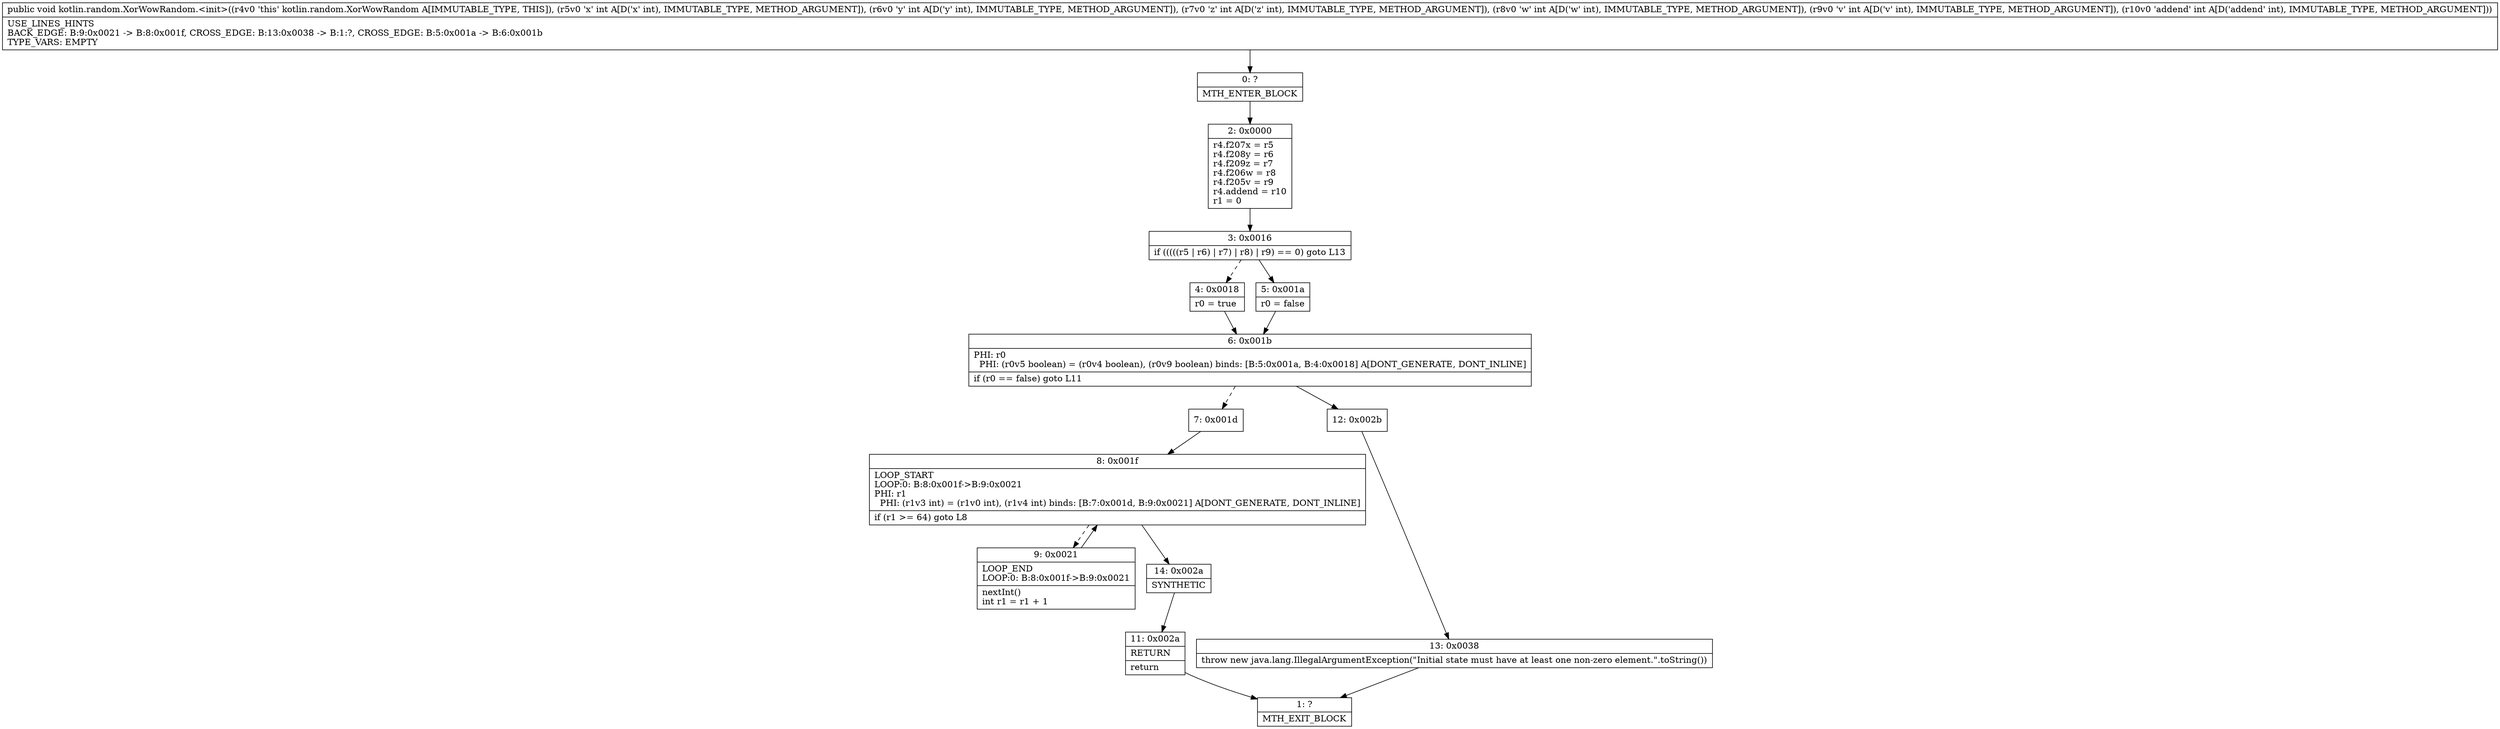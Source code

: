digraph "CFG forkotlin.random.XorWowRandom.\<init\>(IIIIII)V" {
Node_0 [shape=record,label="{0\:\ ?|MTH_ENTER_BLOCK\l}"];
Node_2 [shape=record,label="{2\:\ 0x0000|r4.f207x = r5\lr4.f208y = r6\lr4.f209z = r7\lr4.f206w = r8\lr4.f205v = r9\lr4.addend = r10\lr1 = 0\l}"];
Node_3 [shape=record,label="{3\:\ 0x0016|if (((((r5 \| r6) \| r7) \| r8) \| r9) == 0) goto L13\l}"];
Node_4 [shape=record,label="{4\:\ 0x0018|r0 = true\l}"];
Node_6 [shape=record,label="{6\:\ 0x001b|PHI: r0 \l  PHI: (r0v5 boolean) = (r0v4 boolean), (r0v9 boolean) binds: [B:5:0x001a, B:4:0x0018] A[DONT_GENERATE, DONT_INLINE]\l|if (r0 == false) goto L11\l}"];
Node_7 [shape=record,label="{7\:\ 0x001d}"];
Node_8 [shape=record,label="{8\:\ 0x001f|LOOP_START\lLOOP:0: B:8:0x001f\-\>B:9:0x0021\lPHI: r1 \l  PHI: (r1v3 int) = (r1v0 int), (r1v4 int) binds: [B:7:0x001d, B:9:0x0021] A[DONT_GENERATE, DONT_INLINE]\l|if (r1 \>= 64) goto L8\l}"];
Node_9 [shape=record,label="{9\:\ 0x0021|LOOP_END\lLOOP:0: B:8:0x001f\-\>B:9:0x0021\l|nextInt()\lint r1 = r1 + 1\l}"];
Node_14 [shape=record,label="{14\:\ 0x002a|SYNTHETIC\l}"];
Node_11 [shape=record,label="{11\:\ 0x002a|RETURN\l|return\l}"];
Node_1 [shape=record,label="{1\:\ ?|MTH_EXIT_BLOCK\l}"];
Node_12 [shape=record,label="{12\:\ 0x002b}"];
Node_13 [shape=record,label="{13\:\ 0x0038|throw new java.lang.IllegalArgumentException(\"Initial state must have at least one non\-zero element.\".toString())\l}"];
Node_5 [shape=record,label="{5\:\ 0x001a|r0 = false\l}"];
MethodNode[shape=record,label="{public void kotlin.random.XorWowRandom.\<init\>((r4v0 'this' kotlin.random.XorWowRandom A[IMMUTABLE_TYPE, THIS]), (r5v0 'x' int A[D('x' int), IMMUTABLE_TYPE, METHOD_ARGUMENT]), (r6v0 'y' int A[D('y' int), IMMUTABLE_TYPE, METHOD_ARGUMENT]), (r7v0 'z' int A[D('z' int), IMMUTABLE_TYPE, METHOD_ARGUMENT]), (r8v0 'w' int A[D('w' int), IMMUTABLE_TYPE, METHOD_ARGUMENT]), (r9v0 'v' int A[D('v' int), IMMUTABLE_TYPE, METHOD_ARGUMENT]), (r10v0 'addend' int A[D('addend' int), IMMUTABLE_TYPE, METHOD_ARGUMENT]))  | USE_LINES_HINTS\lBACK_EDGE: B:9:0x0021 \-\> B:8:0x001f, CROSS_EDGE: B:13:0x0038 \-\> B:1:?, CROSS_EDGE: B:5:0x001a \-\> B:6:0x001b\lTYPE_VARS: EMPTY\l}"];
MethodNode -> Node_0;Node_0 -> Node_2;
Node_2 -> Node_3;
Node_3 -> Node_4[style=dashed];
Node_3 -> Node_5;
Node_4 -> Node_6;
Node_6 -> Node_7[style=dashed];
Node_6 -> Node_12;
Node_7 -> Node_8;
Node_8 -> Node_9[style=dashed];
Node_8 -> Node_14;
Node_9 -> Node_8;
Node_14 -> Node_11;
Node_11 -> Node_1;
Node_12 -> Node_13;
Node_13 -> Node_1;
Node_5 -> Node_6;
}

